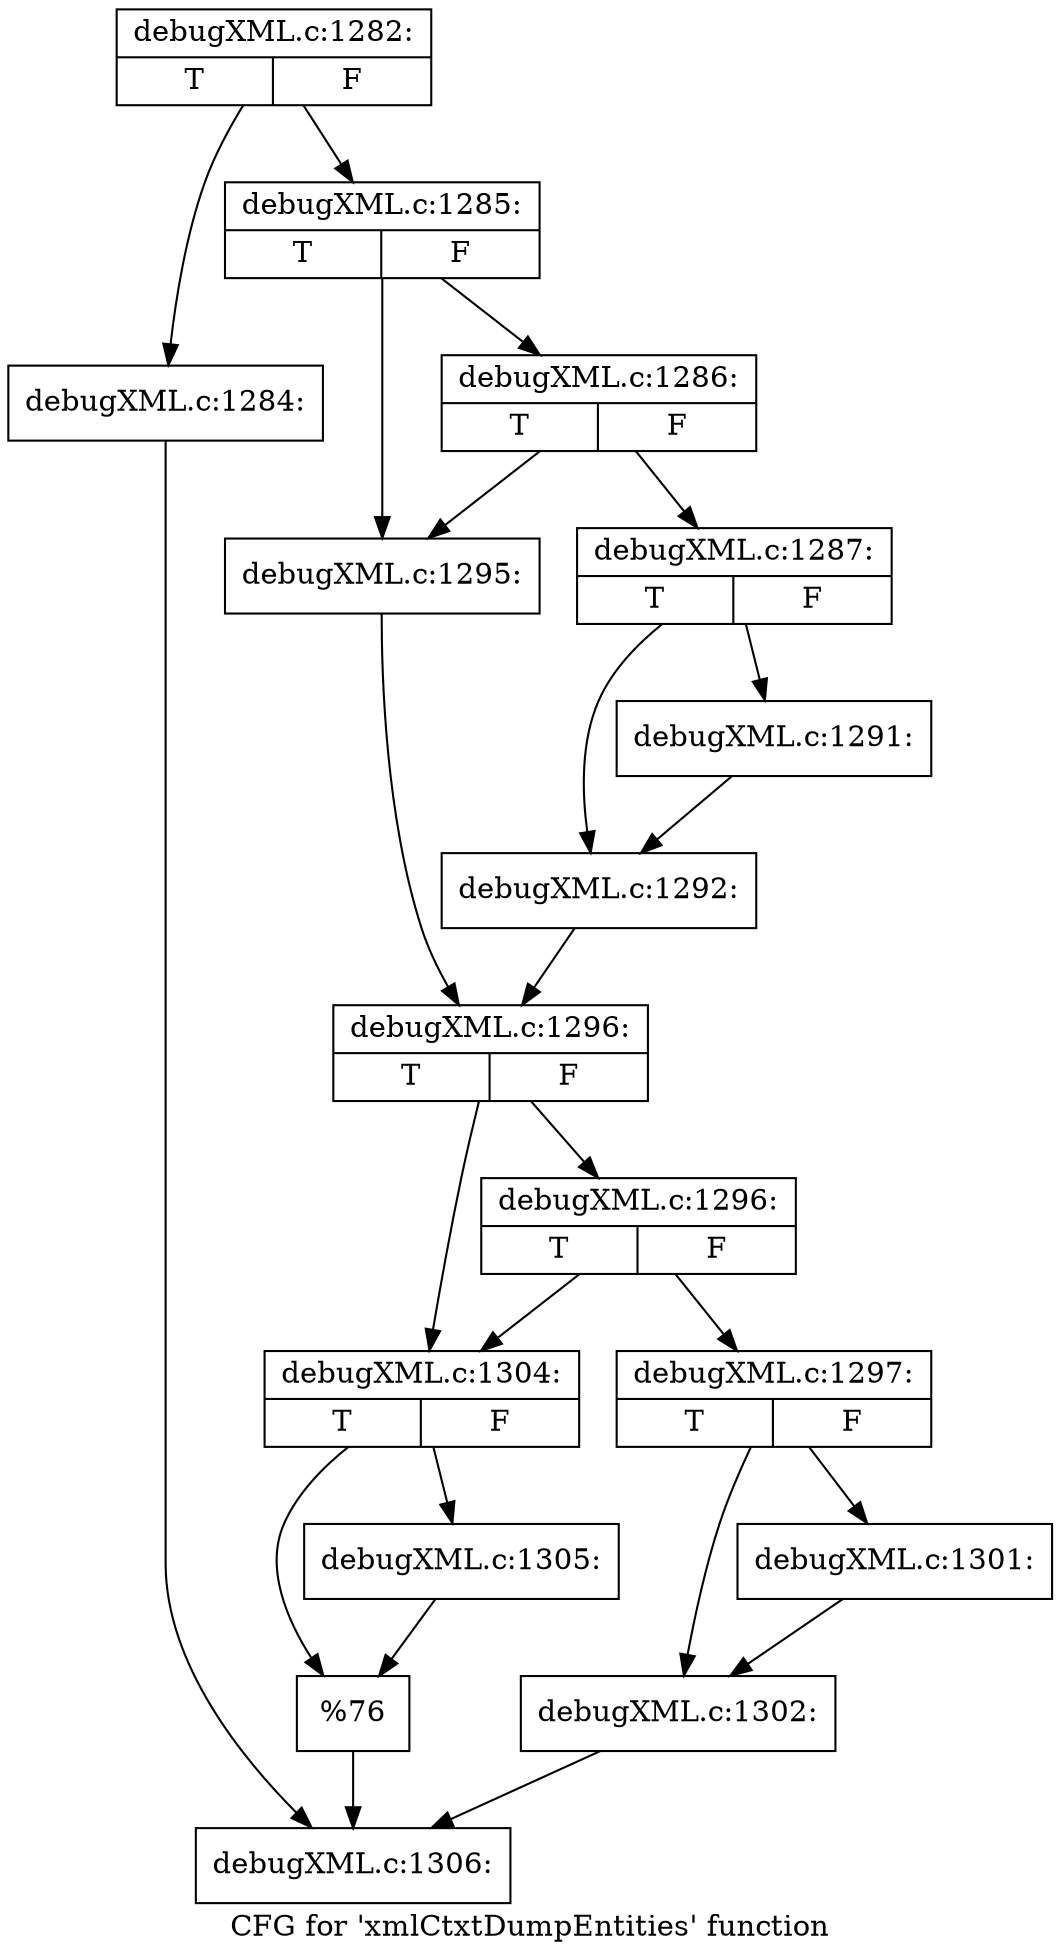 digraph "CFG for 'xmlCtxtDumpEntities' function" {
	label="CFG for 'xmlCtxtDumpEntities' function";

	Node0x4ad9300 [shape=record,label="{debugXML.c:1282:|{<s0>T|<s1>F}}"];
	Node0x4ad9300 -> Node0x4adfca0;
	Node0x4ad9300 -> Node0x4adfcf0;
	Node0x4adfca0 [shape=record,label="{debugXML.c:1284:}"];
	Node0x4adfca0 -> Node0x4ae6da0;
	Node0x4adfcf0 [shape=record,label="{debugXML.c:1285:|{<s0>T|<s1>F}}"];
	Node0x4adfcf0 -> Node0x4ae1a00;
	Node0x4adfcf0 -> Node0x4ae19b0;
	Node0x4ae1a00 [shape=record,label="{debugXML.c:1286:|{<s0>T|<s1>F}}"];
	Node0x4ae1a00 -> Node0x4ae15e0;
	Node0x4ae1a00 -> Node0x4ae19b0;
	Node0x4ae15e0 [shape=record,label="{debugXML.c:1287:|{<s0>T|<s1>F}}"];
	Node0x4ae15e0 -> Node0x4ae4c50;
	Node0x4ae15e0 -> Node0x4ae4c00;
	Node0x4ae4c00 [shape=record,label="{debugXML.c:1291:}"];
	Node0x4ae4c00 -> Node0x4ae4c50;
	Node0x4ae4c50 [shape=record,label="{debugXML.c:1292:}"];
	Node0x4ae4c50 -> Node0x4ae1960;
	Node0x4ae19b0 [shape=record,label="{debugXML.c:1295:}"];
	Node0x4ae19b0 -> Node0x4ae1960;
	Node0x4ae1960 [shape=record,label="{debugXML.c:1296:|{<s0>T|<s1>F}}"];
	Node0x4ae1960 -> Node0x498feb0;
	Node0x4ae1960 -> Node0x498ff00;
	Node0x498feb0 [shape=record,label="{debugXML.c:1296:|{<s0>T|<s1>F}}"];
	Node0x498feb0 -> Node0x4ae6ff0;
	Node0x498feb0 -> Node0x498ff00;
	Node0x4ae6ff0 [shape=record,label="{debugXML.c:1297:|{<s0>T|<s1>F}}"];
	Node0x4ae6ff0 -> Node0x4aeafc0;
	Node0x4ae6ff0 -> Node0x4aeaf70;
	Node0x4aeaf70 [shape=record,label="{debugXML.c:1301:}"];
	Node0x4aeaf70 -> Node0x4aeafc0;
	Node0x4aeafc0 [shape=record,label="{debugXML.c:1302:}"];
	Node0x4aeafc0 -> Node0x4ae6da0;
	Node0x498ff00 [shape=record,label="{debugXML.c:1304:|{<s0>T|<s1>F}}"];
	Node0x498ff00 -> Node0x4aebc20;
	Node0x498ff00 -> Node0x4aebbd0;
	Node0x4aebbd0 [shape=record,label="{debugXML.c:1305:}"];
	Node0x4aebbd0 -> Node0x4aebc20;
	Node0x4aebc20 [shape=record,label="{%76}"];
	Node0x4aebc20 -> Node0x4ae6da0;
	Node0x4ae6da0 [shape=record,label="{debugXML.c:1306:}"];
}
